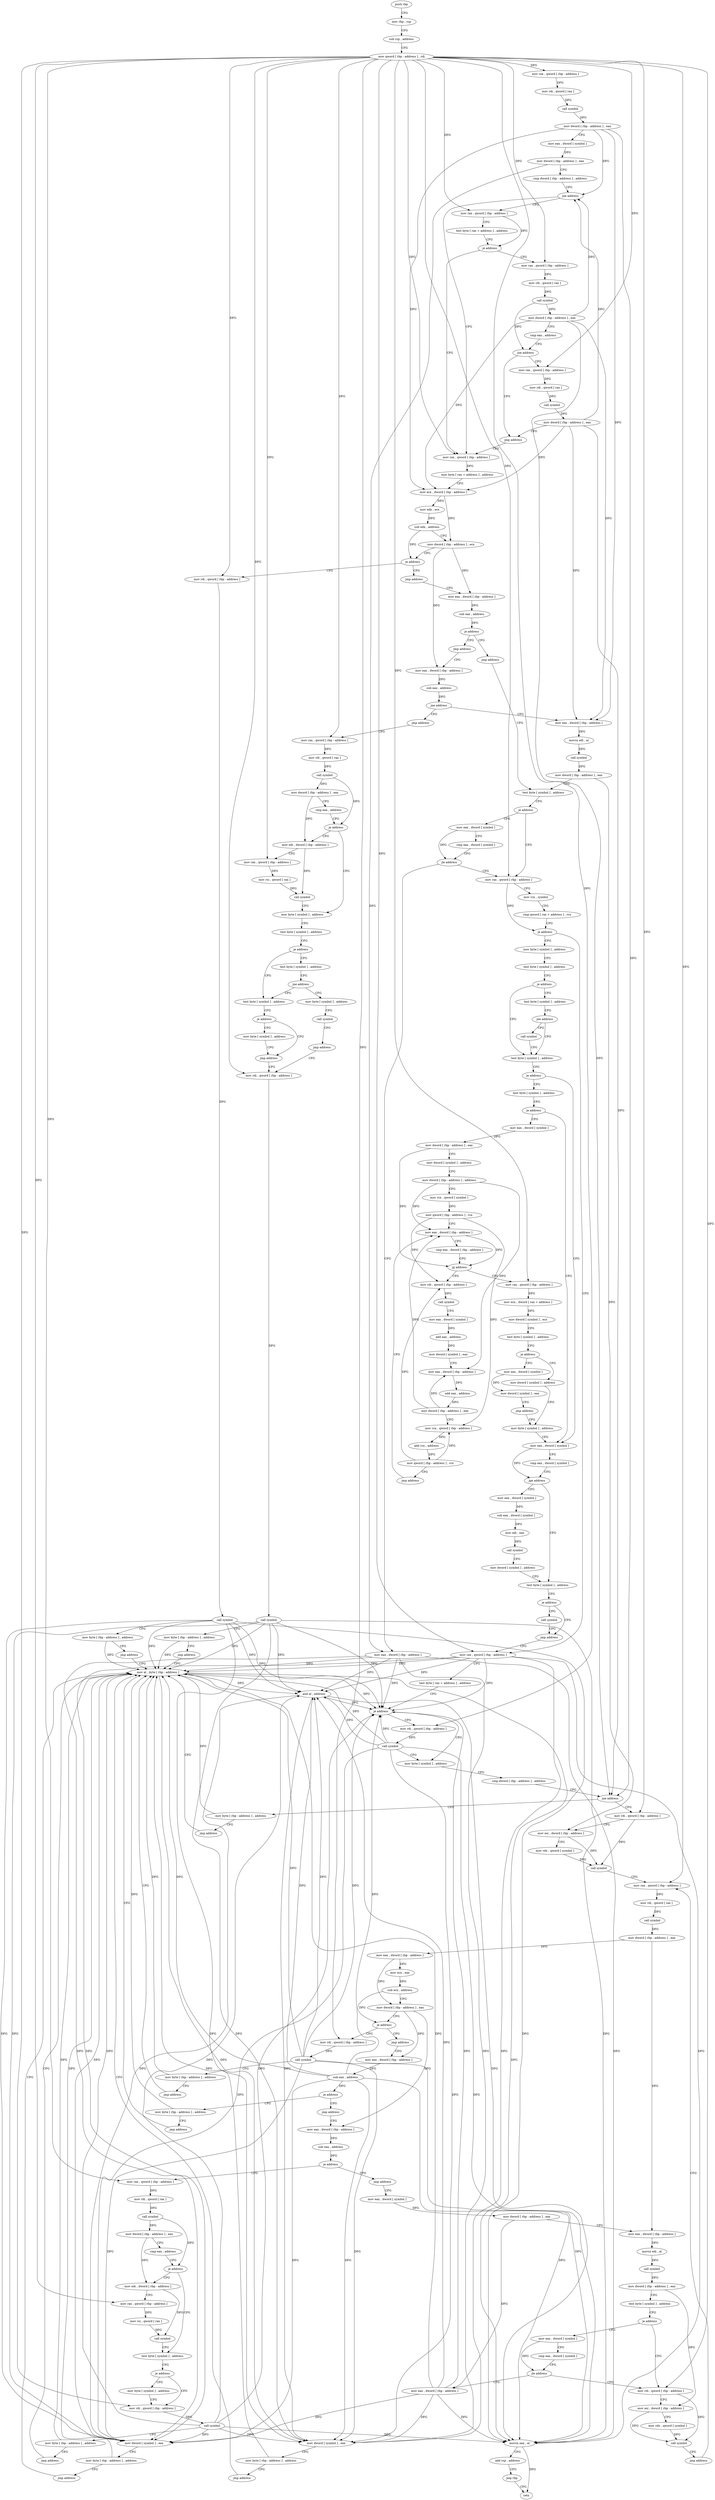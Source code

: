 digraph "func" {
"4234560" [label = "push rbp" ]
"4234561" [label = "mov rbp , rsp" ]
"4234564" [label = "sub rsp , address" ]
"4234568" [label = "mov qword [ rbp - address ] , rdi" ]
"4234572" [label = "mov rax , qword [ rbp - address ]" ]
"4234576" [label = "mov rdi , qword [ rax ]" ]
"4234579" [label = "call symbol" ]
"4234584" [label = "mov dword [ rbp - address ] , eax" ]
"4234587" [label = "mov eax , dword [ symbol ]" ]
"4234594" [label = "mov dword [ rbp - address ] , eax" ]
"4234597" [label = "cmp dword [ rbp - address ] , address" ]
"4234601" [label = "jne address" ]
"4234665" [label = "mov rax , qword [ rbp - address ]" ]
"4234607" [label = "mov rax , qword [ rbp - address ]" ]
"4234669" [label = "mov byte [ rax + address ] , address" ]
"4234673" [label = "mov ecx , dword [ rbp - address ]" ]
"4234676" [label = "mov edx , ecx" ]
"4234678" [label = "sub edx , address" ]
"4234681" [label = "mov dword [ rbp - address ] , ecx" ]
"4234684" [label = "je address" ]
"4234867" [label = "mov rdi , qword [ rbp - address ]" ]
"4234690" [label = "jmp address" ]
"4234611" [label = "test byte [ rax + address ] , address" ]
"4234615" [label = "je address" ]
"4234621" [label = "mov rax , qword [ rbp - address ]" ]
"4234871" [label = "call symbol" ]
"4234876" [label = "mov byte [ rbp - address ] , address" ]
"4234880" [label = "jmp address" ]
"4235648" [label = "mov al , byte [ rbp - address ]" ]
"4234695" [label = "mov eax , dword [ rbp - address ]" ]
"4234625" [label = "mov rdi , qword [ rax ]" ]
"4234628" [label = "call symbol" ]
"4234633" [label = "mov dword [ rbp - address ] , eax" ]
"4234636" [label = "cmp eax , address" ]
"4234639" [label = "jne address" ]
"4234660" [label = "jmp address" ]
"4234645" [label = "mov rax , qword [ rbp - address ]" ]
"4235651" [label = "and al , address" ]
"4235653" [label = "movzx eax , al" ]
"4235656" [label = "add rsp , address" ]
"4235660" [label = "pop rbp" ]
"4235661" [label = "retn" ]
"4234698" [label = "sub eax , address" ]
"4234701" [label = "je address" ]
"4234885" [label = "jmp address" ]
"4234707" [label = "jmp address" ]
"4234649" [label = "mov rdi , qword [ rax ]" ]
"4234652" [label = "call symbol" ]
"4234657" [label = "mov dword [ rbp - address ] , eax" ]
"4234904" [label = "test byte [ symbol ] , address" ]
"4234712" [label = "mov eax , dword [ rbp - address ]" ]
"4234912" [label = "je address" ]
"4234957" [label = "mov rax , qword [ rbp - address ]" ]
"4234918" [label = "mov eax , dword [ symbol ]" ]
"4234715" [label = "sub eax , address" ]
"4234718" [label = "jne address" ]
"4234890" [label = "mov eax , dword [ rbp - address ]" ]
"4234724" [label = "jmp address" ]
"4234961" [label = "mov rcx , symbol" ]
"4234971" [label = "cmp qword [ rax + address ] , rcx" ]
"4234975" [label = "je address" ]
"4235299" [label = "mov rax , qword [ rbp - address ]" ]
"4234981" [label = "mov byte [ symbol ] , address" ]
"4234925" [label = "cmp eax , dword [ symbol ]" ]
"4234932" [label = "jle address" ]
"4234938" [label = "mov eax , dword [ rbp - address ]" ]
"4234893" [label = "movsx edi , al" ]
"4234896" [label = "call symbol" ]
"4234901" [label = "mov dword [ rbp - address ] , eax" ]
"4234729" [label = "mov rax , qword [ rbp - address ]" ]
"4235303" [label = "test byte [ rax + address ] , address" ]
"4235307" [label = "je address" ]
"4235322" [label = "mov byte [ symbol ] , address" ]
"4235313" [label = "mov rdi , qword [ rbp - address ]" ]
"4234989" [label = "test byte [ symbol ] , address" ]
"4234997" [label = "je address" ]
"4235022" [label = "test byte [ symbol ] , address" ]
"4235003" [label = "test byte [ symbol ] , address" ]
"4234941" [label = "mov dword [ symbol ] , eax" ]
"4234948" [label = "mov byte [ rbp - address ] , address" ]
"4234952" [label = "jmp address" ]
"4234733" [label = "mov rdi , qword [ rax ]" ]
"4234736" [label = "call symbol" ]
"4234741" [label = "mov dword [ rbp - address ] , eax" ]
"4234744" [label = "cmp eax , address" ]
"4234747" [label = "je address" ]
"4234768" [label = "mov byte [ symbol ] , address" ]
"4234753" [label = "mov edi , dword [ rbp - address ]" ]
"4235330" [label = "cmp dword [ rbp - address ] , address" ]
"4235334" [label = "jne address" ]
"4235349" [label = "mov rdi , qword [ rbp - address ]" ]
"4235340" [label = "mov byte [ rbp - address ] , address" ]
"4235317" [label = "call symbol" ]
"4235030" [label = "je address" ]
"4235223" [label = "mov eax , dword [ symbol ]" ]
"4235036" [label = "test byte [ symbol ] , address" ]
"4235011" [label = "jne address" ]
"4235017" [label = "call symbol" ]
"4234776" [label = "test byte [ symbol ] , address" ]
"4234784" [label = "je address" ]
"4234822" [label = "test byte [ symbol ] , address" ]
"4234790" [label = "test byte [ symbol ] , address" ]
"4234756" [label = "mov rax , qword [ rbp - address ]" ]
"4234760" [label = "mov rsi , qword [ rax ]" ]
"4234763" [label = "call symbol" ]
"4235353" [label = "mov esi , dword [ rbp - address ]" ]
"4235356" [label = "mov rdx , qword [ symbol ]" ]
"4235364" [label = "call symbol" ]
"4235369" [label = "mov rax , qword [ rbp - address ]" ]
"4235344" [label = "jmp address" ]
"4235230" [label = "cmp eax , dword [ symbol ]" ]
"4235237" [label = "jge address" ]
"4235275" [label = "test byte [ symbol ] , address" ]
"4235243" [label = "mov eax , dword [ symbol ]" ]
"4235044" [label = "je address" ]
"4235050" [label = "mov eax , dword [ symbol ]" ]
"4234830" [label = "je address" ]
"4234844" [label = "jmp address" ]
"4234836" [label = "mov byte [ symbol ] , address" ]
"4234798" [label = "jne address" ]
"4234804" [label = "mov byte [ symbol ] , address" ]
"4235528" [label = "mov rdi , qword [ rbp - address ]" ]
"4235532" [label = "call symbol" ]
"4235537" [label = "mov byte [ rbp - address ] , address" ]
"4235541" [label = "jmp address" ]
"4235401" [label = "jmp address" ]
"4235406" [label = "mov eax , dword [ rbp - address ]" ]
"4235283" [label = "je address" ]
"4235294" [label = "jmp address" ]
"4235289" [label = "call symbol" ]
"4235250" [label = "sub eax , dword [ symbol ]" ]
"4235257" [label = "mov edi , eax" ]
"4235259" [label = "call symbol" ]
"4235264" [label = "mov dword [ symbol ] , address" ]
"4235057" [label = "mov dword [ rbp - address ] , eax" ]
"4235060" [label = "mov dword [ symbol ] , address" ]
"4235071" [label = "mov dword [ rbp - address ] , address" ]
"4235078" [label = "mov rcx , qword [ symbol ]" ]
"4235086" [label = "mov qword [ rbp - address ] , rcx" ]
"4235090" [label = "mov eax , dword [ rbp - address ]" ]
"4234849" [label = "mov rdi , qword [ rbp - address ]" ]
"4234812" [label = "call symbol" ]
"4234817" [label = "jmp address" ]
"4235409" [label = "sub eax , address" ]
"4235412" [label = "je address" ]
"4235440" [label = "mov byte [ rbp - address ] , address" ]
"4235418" [label = "jmp address" ]
"4235157" [label = "mov rax , qword [ rbp - address ]" ]
"4235161" [label = "mov ecx , dword [ rax + address ]" ]
"4235164" [label = "mov dword [ symbol ] , ecx" ]
"4235171" [label = "test byte [ symbol ] , address" ]
"4235179" [label = "je address" ]
"4235204" [label = "mov dword [ symbol ] , address" ]
"4235185" [label = "mov eax , dword [ symbol ]" ]
"4235102" [label = "mov rdi , qword [ rbp - address ]" ]
"4235106" [label = "call symbol" ]
"4235111" [label = "mov eax , dword [ symbol ]" ]
"4235118" [label = "add eax , address" ]
"4235121" [label = "mov dword [ symbol ] , eax" ]
"4235128" [label = "mov eax , dword [ rbp - address ]" ]
"4235131" [label = "add eax , address" ]
"4235134" [label = "mov dword [ rbp - address ] , eax" ]
"4235137" [label = "mov rcx , qword [ rbp - address ]" ]
"4235141" [label = "add rcx , address" ]
"4235148" [label = "mov qword [ rbp - address ] , rcx" ]
"4235152" [label = "jmp address" ]
"4234853" [label = "call symbol" ]
"4234858" [label = "mov byte [ rbp - address ] , address" ]
"4234862" [label = "jmp address" ]
"4235444" [label = "jmp address" ]
"4235423" [label = "mov eax , dword [ rbp - address ]" ]
"4235215" [label = "mov byte [ symbol ] , address" ]
"4235192" [label = "mov dword [ symbol ] , eax" ]
"4235199" [label = "jmp address" ]
"4235093" [label = "cmp eax , dword [ rbp - address ]" ]
"4235096" [label = "jg address" ]
"4235426" [label = "sub eax , address" ]
"4235429" [label = "je address" ]
"4235449" [label = "mov rax , qword [ rbp - address ]" ]
"4235435" [label = "jmp address" ]
"4235453" [label = "mov rdi , qword [ rax ]" ]
"4235456" [label = "call symbol" ]
"4235461" [label = "mov dword [ rbp - address ] , eax" ]
"4235464" [label = "cmp eax , address" ]
"4235467" [label = "je address" ]
"4235488" [label = "test byte [ symbol ] , address" ]
"4235473" [label = "mov edi , dword [ rbp - address ]" ]
"4235546" [label = "mov eax , dword [ symbol ]" ]
"4235496" [label = "je address" ]
"4235510" [label = "mov rdi , qword [ rbp - address ]" ]
"4235502" [label = "mov byte [ symbol ] , address" ]
"4235476" [label = "mov rax , qword [ rbp - address ]" ]
"4235480" [label = "mov rsi , qword [ rax ]" ]
"4235483" [label = "call symbol" ]
"4235553" [label = "mov dword [ rbp - address ] , eax" ]
"4235556" [label = "mov eax , dword [ rbp - address ]" ]
"4235559" [label = "movsx edi , al" ]
"4235562" [label = "call symbol" ]
"4235567" [label = "mov dword [ rbp - address ] , eax" ]
"4235570" [label = "test byte [ symbol ] , address" ]
"4235578" [label = "je address" ]
"4235623" [label = "mov rdi , qword [ rbp - address ]" ]
"4235584" [label = "mov eax , dword [ symbol ]" ]
"4235514" [label = "call symbol" ]
"4235519" [label = "mov byte [ rbp - address ] , address" ]
"4235523" [label = "jmp address" ]
"4235627" [label = "mov esi , dword [ rbp - address ]" ]
"4235630" [label = "mov rdx , qword [ symbol ]" ]
"4235638" [label = "call symbol" ]
"4235643" [label = "jmp address" ]
"4235591" [label = "cmp eax , dword [ symbol ]" ]
"4235598" [label = "jle address" ]
"4235604" [label = "mov eax , dword [ rbp - address ]" ]
"4235373" [label = "mov rdi , qword [ rax ]" ]
"4235376" [label = "call symbol" ]
"4235381" [label = "mov dword [ rbp - address ] , eax" ]
"4235384" [label = "mov eax , dword [ rbp - address ]" ]
"4235387" [label = "mov ecx , eax" ]
"4235389" [label = "sub ecx , address" ]
"4235392" [label = "mov dword [ rbp - address ] , eax" ]
"4235395" [label = "je address" ]
"4235607" [label = "mov dword [ symbol ] , eax" ]
"4235614" [label = "mov byte [ rbp - address ] , address" ]
"4235618" [label = "jmp address" ]
"4234560" -> "4234561" [ label = "CFG" ]
"4234561" -> "4234564" [ label = "CFG" ]
"4234564" -> "4234568" [ label = "CFG" ]
"4234568" -> "4234572" [ label = "DFG" ]
"4234568" -> "4234665" [ label = "DFG" ]
"4234568" -> "4234607" [ label = "DFG" ]
"4234568" -> "4234867" [ label = "DFG" ]
"4234568" -> "4234621" [ label = "DFG" ]
"4234568" -> "4234645" [ label = "DFG" ]
"4234568" -> "4234957" [ label = "DFG" ]
"4234568" -> "4235299" [ label = "DFG" ]
"4234568" -> "4234729" [ label = "DFG" ]
"4234568" -> "4235313" [ label = "DFG" ]
"4234568" -> "4234756" [ label = "DFG" ]
"4234568" -> "4235349" [ label = "DFG" ]
"4234568" -> "4235369" [ label = "DFG" ]
"4234568" -> "4235528" [ label = "DFG" ]
"4234568" -> "4234849" [ label = "DFG" ]
"4234568" -> "4235157" [ label = "DFG" ]
"4234568" -> "4235449" [ label = "DFG" ]
"4234568" -> "4235476" [ label = "DFG" ]
"4234568" -> "4235510" [ label = "DFG" ]
"4234568" -> "4235623" [ label = "DFG" ]
"4234572" -> "4234576" [ label = "DFG" ]
"4234576" -> "4234579" [ label = "DFG" ]
"4234579" -> "4234584" [ label = "DFG" ]
"4234584" -> "4234587" [ label = "CFG" ]
"4234584" -> "4234601" [ label = "DFG" ]
"4234584" -> "4234673" [ label = "DFG" ]
"4234584" -> "4234890" [ label = "DFG" ]
"4234584" -> "4235334" [ label = "DFG" ]
"4234587" -> "4234594" [ label = "DFG" ]
"4234594" -> "4234597" [ label = "CFG" ]
"4234594" -> "4234938" [ label = "DFG" ]
"4234597" -> "4234601" [ label = "CFG" ]
"4234601" -> "4234665" [ label = "CFG" ]
"4234601" -> "4234607" [ label = "CFG" ]
"4234665" -> "4234669" [ label = "DFG" ]
"4234607" -> "4234611" [ label = "CFG" ]
"4234607" -> "4234615" [ label = "DFG" ]
"4234669" -> "4234673" [ label = "CFG" ]
"4234673" -> "4234676" [ label = "DFG" ]
"4234673" -> "4234681" [ label = "DFG" ]
"4234676" -> "4234678" [ label = "DFG" ]
"4234678" -> "4234681" [ label = "CFG" ]
"4234678" -> "4234684" [ label = "DFG" ]
"4234681" -> "4234684" [ label = "CFG" ]
"4234681" -> "4234695" [ label = "DFG" ]
"4234681" -> "4234712" [ label = "DFG" ]
"4234684" -> "4234867" [ label = "CFG" ]
"4234684" -> "4234690" [ label = "CFG" ]
"4234867" -> "4234871" [ label = "DFG" ]
"4234690" -> "4234695" [ label = "CFG" ]
"4234611" -> "4234615" [ label = "CFG" ]
"4234615" -> "4234665" [ label = "CFG" ]
"4234615" -> "4234621" [ label = "CFG" ]
"4234621" -> "4234625" [ label = "DFG" ]
"4234871" -> "4234876" [ label = "CFG" ]
"4234871" -> "4235648" [ label = "DFG" ]
"4234871" -> "4235651" [ label = "DFG" ]
"4234871" -> "4235653" [ label = "DFG" ]
"4234871" -> "4235307" [ label = "DFG" ]
"4234871" -> "4234941" [ label = "DFG" ]
"4234871" -> "4235607" [ label = "DFG" ]
"4234876" -> "4234880" [ label = "CFG" ]
"4234876" -> "4235648" [ label = "DFG" ]
"4234880" -> "4235648" [ label = "CFG" ]
"4235648" -> "4235651" [ label = "DFG" ]
"4235648" -> "4235653" [ label = "DFG" ]
"4235648" -> "4235307" [ label = "DFG" ]
"4235648" -> "4234941" [ label = "DFG" ]
"4235648" -> "4235607" [ label = "DFG" ]
"4234695" -> "4234698" [ label = "DFG" ]
"4234625" -> "4234628" [ label = "DFG" ]
"4234628" -> "4234633" [ label = "DFG" ]
"4234628" -> "4234639" [ label = "DFG" ]
"4234633" -> "4234636" [ label = "CFG" ]
"4234633" -> "4234601" [ label = "DFG" ]
"4234633" -> "4234673" [ label = "DFG" ]
"4234633" -> "4234890" [ label = "DFG" ]
"4234633" -> "4235334" [ label = "DFG" ]
"4234636" -> "4234639" [ label = "CFG" ]
"4234639" -> "4234660" [ label = "CFG" ]
"4234639" -> "4234645" [ label = "CFG" ]
"4234660" -> "4234665" [ label = "CFG" ]
"4234645" -> "4234649" [ label = "DFG" ]
"4235651" -> "4235653" [ label = "DFG" ]
"4235651" -> "4235307" [ label = "DFG" ]
"4235651" -> "4234941" [ label = "DFG" ]
"4235651" -> "4235607" [ label = "DFG" ]
"4235653" -> "4235656" [ label = "CFG" ]
"4235653" -> "4235661" [ label = "DFG" ]
"4235656" -> "4235660" [ label = "CFG" ]
"4235660" -> "4235661" [ label = "CFG" ]
"4234698" -> "4234701" [ label = "DFG" ]
"4234701" -> "4234885" [ label = "CFG" ]
"4234701" -> "4234707" [ label = "CFG" ]
"4234885" -> "4234904" [ label = "CFG" ]
"4234707" -> "4234712" [ label = "CFG" ]
"4234649" -> "4234652" [ label = "DFG" ]
"4234652" -> "4234657" [ label = "DFG" ]
"4234657" -> "4234660" [ label = "CFG" ]
"4234657" -> "4234601" [ label = "DFG" ]
"4234657" -> "4234673" [ label = "DFG" ]
"4234657" -> "4234890" [ label = "DFG" ]
"4234657" -> "4235334" [ label = "DFG" ]
"4234904" -> "4234912" [ label = "CFG" ]
"4234712" -> "4234715" [ label = "DFG" ]
"4234912" -> "4234957" [ label = "CFG" ]
"4234912" -> "4234918" [ label = "CFG" ]
"4234957" -> "4234961" [ label = "CFG" ]
"4234957" -> "4234975" [ label = "DFG" ]
"4234918" -> "4234925" [ label = "CFG" ]
"4234918" -> "4234932" [ label = "DFG" ]
"4234715" -> "4234718" [ label = "DFG" ]
"4234718" -> "4234890" [ label = "CFG" ]
"4234718" -> "4234724" [ label = "CFG" ]
"4234890" -> "4234893" [ label = "DFG" ]
"4234724" -> "4234729" [ label = "CFG" ]
"4234961" -> "4234971" [ label = "CFG" ]
"4234971" -> "4234975" [ label = "CFG" ]
"4234975" -> "4235299" [ label = "CFG" ]
"4234975" -> "4234981" [ label = "CFG" ]
"4235299" -> "4235303" [ label = "CFG" ]
"4235299" -> "4235651" [ label = "DFG" ]
"4235299" -> "4235653" [ label = "DFG" ]
"4235299" -> "4235648" [ label = "DFG" ]
"4235299" -> "4235307" [ label = "DFG" ]
"4235299" -> "4234941" [ label = "DFG" ]
"4235299" -> "4235607" [ label = "DFG" ]
"4234981" -> "4234989" [ label = "CFG" ]
"4234925" -> "4234932" [ label = "CFG" ]
"4234932" -> "4234957" [ label = "CFG" ]
"4234932" -> "4234938" [ label = "CFG" ]
"4234938" -> "4234941" [ label = "DFG" ]
"4234938" -> "4235651" [ label = "DFG" ]
"4234938" -> "4235653" [ label = "DFG" ]
"4234938" -> "4235307" [ label = "DFG" ]
"4234938" -> "4235648" [ label = "DFG" ]
"4234938" -> "4235607" [ label = "DFG" ]
"4234893" -> "4234896" [ label = "DFG" ]
"4234896" -> "4234901" [ label = "DFG" ]
"4234901" -> "4234904" [ label = "CFG" ]
"4234901" -> "4235353" [ label = "DFG" ]
"4234729" -> "4234733" [ label = "DFG" ]
"4235303" -> "4235307" [ label = "CFG" ]
"4235307" -> "4235322" [ label = "CFG" ]
"4235307" -> "4235313" [ label = "CFG" ]
"4235322" -> "4235330" [ label = "CFG" ]
"4235313" -> "4235317" [ label = "DFG" ]
"4234989" -> "4234997" [ label = "CFG" ]
"4234997" -> "4235022" [ label = "CFG" ]
"4234997" -> "4235003" [ label = "CFG" ]
"4235022" -> "4235030" [ label = "CFG" ]
"4235003" -> "4235011" [ label = "CFG" ]
"4234941" -> "4234948" [ label = "CFG" ]
"4234948" -> "4234952" [ label = "CFG" ]
"4234948" -> "4235648" [ label = "DFG" ]
"4234952" -> "4235648" [ label = "CFG" ]
"4234733" -> "4234736" [ label = "DFG" ]
"4234736" -> "4234741" [ label = "DFG" ]
"4234736" -> "4234747" [ label = "DFG" ]
"4234741" -> "4234744" [ label = "CFG" ]
"4234741" -> "4234753" [ label = "DFG" ]
"4234744" -> "4234747" [ label = "CFG" ]
"4234747" -> "4234768" [ label = "CFG" ]
"4234747" -> "4234753" [ label = "CFG" ]
"4234768" -> "4234776" [ label = "CFG" ]
"4234753" -> "4234756" [ label = "CFG" ]
"4234753" -> "4234763" [ label = "DFG" ]
"4235330" -> "4235334" [ label = "CFG" ]
"4235334" -> "4235349" [ label = "CFG" ]
"4235334" -> "4235340" [ label = "CFG" ]
"4235349" -> "4235353" [ label = "CFG" ]
"4235349" -> "4235364" [ label = "DFG" ]
"4235340" -> "4235344" [ label = "CFG" ]
"4235340" -> "4235648" [ label = "DFG" ]
"4235317" -> "4235322" [ label = "CFG" ]
"4235317" -> "4235651" [ label = "DFG" ]
"4235317" -> "4235653" [ label = "DFG" ]
"4235317" -> "4235307" [ label = "DFG" ]
"4235317" -> "4234941" [ label = "DFG" ]
"4235317" -> "4235648" [ label = "DFG" ]
"4235317" -> "4235607" [ label = "DFG" ]
"4235030" -> "4235223" [ label = "CFG" ]
"4235030" -> "4235036" [ label = "CFG" ]
"4235223" -> "4235230" [ label = "CFG" ]
"4235223" -> "4235237" [ label = "DFG" ]
"4235036" -> "4235044" [ label = "CFG" ]
"4235011" -> "4235022" [ label = "CFG" ]
"4235011" -> "4235017" [ label = "CFG" ]
"4235017" -> "4235022" [ label = "CFG" ]
"4234776" -> "4234784" [ label = "CFG" ]
"4234784" -> "4234822" [ label = "CFG" ]
"4234784" -> "4234790" [ label = "CFG" ]
"4234822" -> "4234830" [ label = "CFG" ]
"4234790" -> "4234798" [ label = "CFG" ]
"4234756" -> "4234760" [ label = "DFG" ]
"4234760" -> "4234763" [ label = "DFG" ]
"4234763" -> "4234768" [ label = "CFG" ]
"4235353" -> "4235356" [ label = "CFG" ]
"4235353" -> "4235364" [ label = "DFG" ]
"4235356" -> "4235364" [ label = "DFG" ]
"4235364" -> "4235369" [ label = "CFG" ]
"4235369" -> "4235373" [ label = "DFG" ]
"4235344" -> "4235648" [ label = "CFG" ]
"4235230" -> "4235237" [ label = "CFG" ]
"4235237" -> "4235275" [ label = "CFG" ]
"4235237" -> "4235243" [ label = "CFG" ]
"4235275" -> "4235283" [ label = "CFG" ]
"4235243" -> "4235250" [ label = "DFG" ]
"4235044" -> "4235223" [ label = "CFG" ]
"4235044" -> "4235050" [ label = "CFG" ]
"4235050" -> "4235057" [ label = "DFG" ]
"4234830" -> "4234844" [ label = "CFG" ]
"4234830" -> "4234836" [ label = "CFG" ]
"4234844" -> "4234849" [ label = "CFG" ]
"4234836" -> "4234844" [ label = "CFG" ]
"4234798" -> "4234822" [ label = "CFG" ]
"4234798" -> "4234804" [ label = "CFG" ]
"4234804" -> "4234812" [ label = "CFG" ]
"4235528" -> "4235532" [ label = "DFG" ]
"4235532" -> "4235537" [ label = "CFG" ]
"4235532" -> "4235651" [ label = "DFG" ]
"4235532" -> "4235653" [ label = "DFG" ]
"4235532" -> "4235307" [ label = "DFG" ]
"4235532" -> "4234941" [ label = "DFG" ]
"4235532" -> "4235648" [ label = "DFG" ]
"4235532" -> "4235607" [ label = "DFG" ]
"4235537" -> "4235541" [ label = "CFG" ]
"4235537" -> "4235648" [ label = "DFG" ]
"4235541" -> "4235648" [ label = "CFG" ]
"4235401" -> "4235406" [ label = "CFG" ]
"4235406" -> "4235409" [ label = "DFG" ]
"4235283" -> "4235294" [ label = "CFG" ]
"4235283" -> "4235289" [ label = "CFG" ]
"4235294" -> "4235299" [ label = "CFG" ]
"4235289" -> "4235294" [ label = "CFG" ]
"4235250" -> "4235257" [ label = "DFG" ]
"4235257" -> "4235259" [ label = "DFG" ]
"4235259" -> "4235264" [ label = "CFG" ]
"4235264" -> "4235275" [ label = "CFG" ]
"4235057" -> "4235060" [ label = "CFG" ]
"4235057" -> "4235096" [ label = "DFG" ]
"4235060" -> "4235071" [ label = "CFG" ]
"4235071" -> "4235078" [ label = "CFG" ]
"4235071" -> "4235090" [ label = "DFG" ]
"4235071" -> "4235128" [ label = "DFG" ]
"4235078" -> "4235086" [ label = "DFG" ]
"4235086" -> "4235090" [ label = "CFG" ]
"4235086" -> "4235102" [ label = "DFG" ]
"4235086" -> "4235137" [ label = "DFG" ]
"4235090" -> "4235093" [ label = "CFG" ]
"4235090" -> "4235096" [ label = "DFG" ]
"4234849" -> "4234853" [ label = "DFG" ]
"4234812" -> "4234817" [ label = "CFG" ]
"4234817" -> "4234849" [ label = "CFG" ]
"4235409" -> "4235412" [ label = "DFG" ]
"4235409" -> "4235651" [ label = "DFG" ]
"4235409" -> "4235653" [ label = "DFG" ]
"4235409" -> "4235307" [ label = "DFG" ]
"4235409" -> "4234941" [ label = "DFG" ]
"4235409" -> "4235648" [ label = "DFG" ]
"4235409" -> "4235607" [ label = "DFG" ]
"4235412" -> "4235440" [ label = "CFG" ]
"4235412" -> "4235418" [ label = "CFG" ]
"4235440" -> "4235444" [ label = "CFG" ]
"4235440" -> "4235648" [ label = "DFG" ]
"4235418" -> "4235423" [ label = "CFG" ]
"4235157" -> "4235161" [ label = "DFG" ]
"4235161" -> "4235164" [ label = "DFG" ]
"4235164" -> "4235171" [ label = "CFG" ]
"4235171" -> "4235179" [ label = "CFG" ]
"4235179" -> "4235204" [ label = "CFG" ]
"4235179" -> "4235185" [ label = "CFG" ]
"4235204" -> "4235215" [ label = "CFG" ]
"4235185" -> "4235192" [ label = "DFG" ]
"4235102" -> "4235106" [ label = "DFG" ]
"4235106" -> "4235111" [ label = "CFG" ]
"4235111" -> "4235118" [ label = "DFG" ]
"4235118" -> "4235121" [ label = "DFG" ]
"4235121" -> "4235128" [ label = "CFG" ]
"4235128" -> "4235131" [ label = "DFG" ]
"4235131" -> "4235134" [ label = "DFG" ]
"4235134" -> "4235137" [ label = "CFG" ]
"4235134" -> "4235090" [ label = "DFG" ]
"4235134" -> "4235128" [ label = "DFG" ]
"4235137" -> "4235141" [ label = "DFG" ]
"4235141" -> "4235148" [ label = "DFG" ]
"4235148" -> "4235152" [ label = "CFG" ]
"4235148" -> "4235102" [ label = "DFG" ]
"4235148" -> "4235137" [ label = "DFG" ]
"4235152" -> "4235090" [ label = "CFG" ]
"4234853" -> "4234858" [ label = "CFG" ]
"4234853" -> "4235651" [ label = "DFG" ]
"4234853" -> "4235653" [ label = "DFG" ]
"4234853" -> "4235307" [ label = "DFG" ]
"4234853" -> "4234941" [ label = "DFG" ]
"4234853" -> "4235648" [ label = "DFG" ]
"4234853" -> "4235607" [ label = "DFG" ]
"4234858" -> "4234862" [ label = "CFG" ]
"4234858" -> "4235648" [ label = "DFG" ]
"4234862" -> "4235648" [ label = "CFG" ]
"4235444" -> "4235648" [ label = "CFG" ]
"4235423" -> "4235426" [ label = "DFG" ]
"4235215" -> "4235223" [ label = "CFG" ]
"4235192" -> "4235199" [ label = "CFG" ]
"4235199" -> "4235215" [ label = "CFG" ]
"4235093" -> "4235096" [ label = "CFG" ]
"4235096" -> "4235157" [ label = "CFG" ]
"4235096" -> "4235102" [ label = "CFG" ]
"4235426" -> "4235429" [ label = "DFG" ]
"4235429" -> "4235449" [ label = "CFG" ]
"4235429" -> "4235435" [ label = "CFG" ]
"4235449" -> "4235453" [ label = "DFG" ]
"4235435" -> "4235546" [ label = "CFG" ]
"4235453" -> "4235456" [ label = "DFG" ]
"4235456" -> "4235461" [ label = "DFG" ]
"4235456" -> "4235467" [ label = "DFG" ]
"4235461" -> "4235464" [ label = "CFG" ]
"4235461" -> "4235473" [ label = "DFG" ]
"4235464" -> "4235467" [ label = "CFG" ]
"4235467" -> "4235488" [ label = "CFG" ]
"4235467" -> "4235473" [ label = "CFG" ]
"4235488" -> "4235496" [ label = "CFG" ]
"4235473" -> "4235476" [ label = "CFG" ]
"4235473" -> "4235483" [ label = "DFG" ]
"4235546" -> "4235553" [ label = "DFG" ]
"4235496" -> "4235510" [ label = "CFG" ]
"4235496" -> "4235502" [ label = "CFG" ]
"4235510" -> "4235514" [ label = "DFG" ]
"4235502" -> "4235510" [ label = "CFG" ]
"4235476" -> "4235480" [ label = "DFG" ]
"4235480" -> "4235483" [ label = "DFG" ]
"4235483" -> "4235488" [ label = "CFG" ]
"4235553" -> "4235556" [ label = "CFG" ]
"4235553" -> "4235604" [ label = "DFG" ]
"4235556" -> "4235559" [ label = "DFG" ]
"4235559" -> "4235562" [ label = "DFG" ]
"4235562" -> "4235567" [ label = "DFG" ]
"4235567" -> "4235570" [ label = "CFG" ]
"4235567" -> "4235627" [ label = "DFG" ]
"4235570" -> "4235578" [ label = "CFG" ]
"4235578" -> "4235623" [ label = "CFG" ]
"4235578" -> "4235584" [ label = "CFG" ]
"4235623" -> "4235627" [ label = "CFG" ]
"4235623" -> "4235638" [ label = "DFG" ]
"4235584" -> "4235591" [ label = "CFG" ]
"4235584" -> "4235598" [ label = "DFG" ]
"4235514" -> "4235519" [ label = "CFG" ]
"4235514" -> "4235651" [ label = "DFG" ]
"4235514" -> "4235653" [ label = "DFG" ]
"4235514" -> "4235307" [ label = "DFG" ]
"4235514" -> "4234941" [ label = "DFG" ]
"4235514" -> "4235648" [ label = "DFG" ]
"4235514" -> "4235607" [ label = "DFG" ]
"4235519" -> "4235523" [ label = "CFG" ]
"4235519" -> "4235648" [ label = "DFG" ]
"4235523" -> "4235648" [ label = "CFG" ]
"4235627" -> "4235630" [ label = "CFG" ]
"4235627" -> "4235638" [ label = "DFG" ]
"4235630" -> "4235638" [ label = "DFG" ]
"4235638" -> "4235643" [ label = "CFG" ]
"4235643" -> "4235369" [ label = "CFG" ]
"4235591" -> "4235598" [ label = "CFG" ]
"4235598" -> "4235623" [ label = "CFG" ]
"4235598" -> "4235604" [ label = "CFG" ]
"4235604" -> "4235607" [ label = "DFG" ]
"4235604" -> "4235651" [ label = "DFG" ]
"4235604" -> "4235653" [ label = "DFG" ]
"4235604" -> "4235307" [ label = "DFG" ]
"4235604" -> "4234941" [ label = "DFG" ]
"4235604" -> "4235648" [ label = "DFG" ]
"4235373" -> "4235376" [ label = "DFG" ]
"4235376" -> "4235381" [ label = "DFG" ]
"4235381" -> "4235384" [ label = "DFG" ]
"4235381" -> "4235556" [ label = "DFG" ]
"4235384" -> "4235387" [ label = "DFG" ]
"4235384" -> "4235392" [ label = "DFG" ]
"4235387" -> "4235389" [ label = "DFG" ]
"4235389" -> "4235392" [ label = "CFG" ]
"4235389" -> "4235395" [ label = "DFG" ]
"4235392" -> "4235395" [ label = "CFG" ]
"4235392" -> "4235406" [ label = "DFG" ]
"4235392" -> "4235423" [ label = "DFG" ]
"4235395" -> "4235528" [ label = "CFG" ]
"4235395" -> "4235401" [ label = "CFG" ]
"4235607" -> "4235614" [ label = "CFG" ]
"4235614" -> "4235618" [ label = "CFG" ]
"4235614" -> "4235648" [ label = "DFG" ]
"4235618" -> "4235648" [ label = "CFG" ]
}
